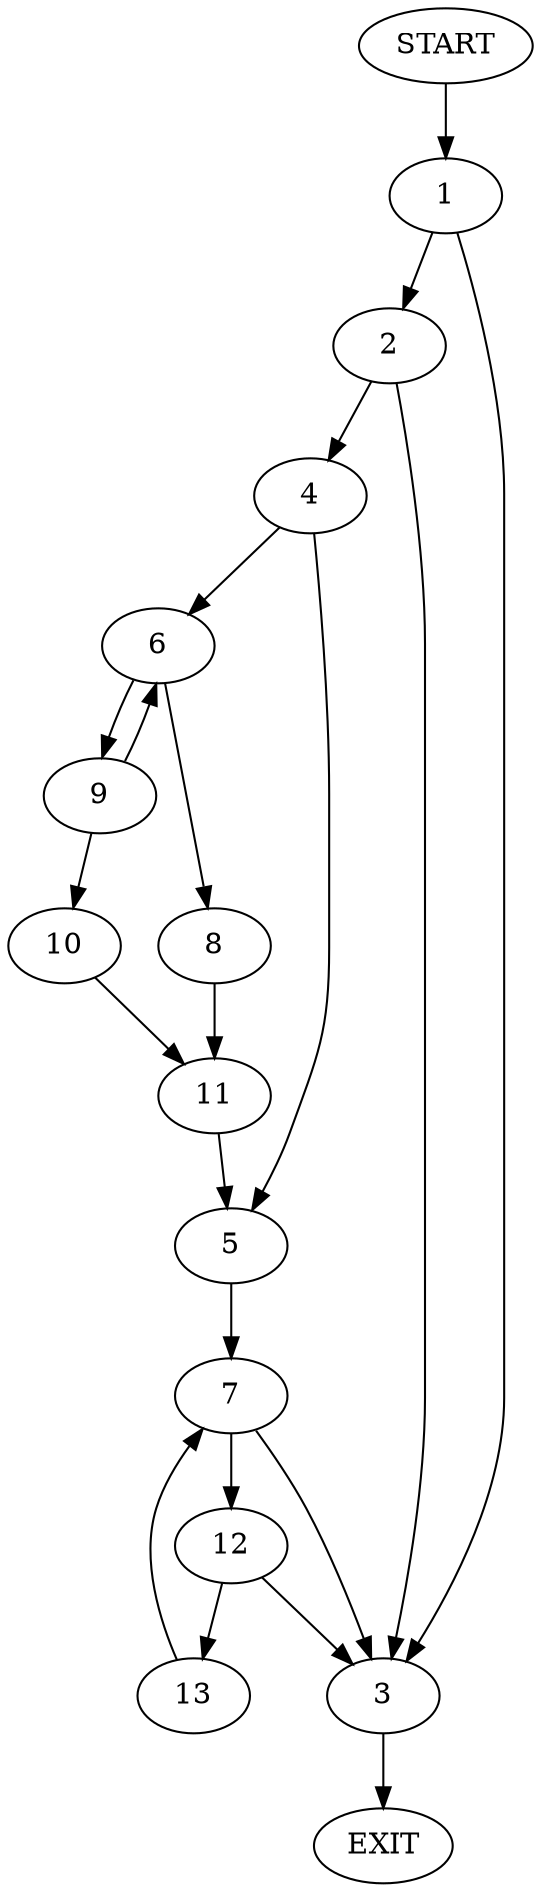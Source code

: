 digraph {
0 [label="START"]
14 [label="EXIT"]
0 -> 1
1 -> 2
1 -> 3
3 -> 14
2 -> 3
2 -> 4
4 -> 5
4 -> 6
5 -> 7
6 -> 8
6 -> 9
9 -> 6
9 -> 10
8 -> 11
11 -> 5
10 -> 11
7 -> 12
7 -> 3
12 -> 3
12 -> 13
13 -> 7
}
